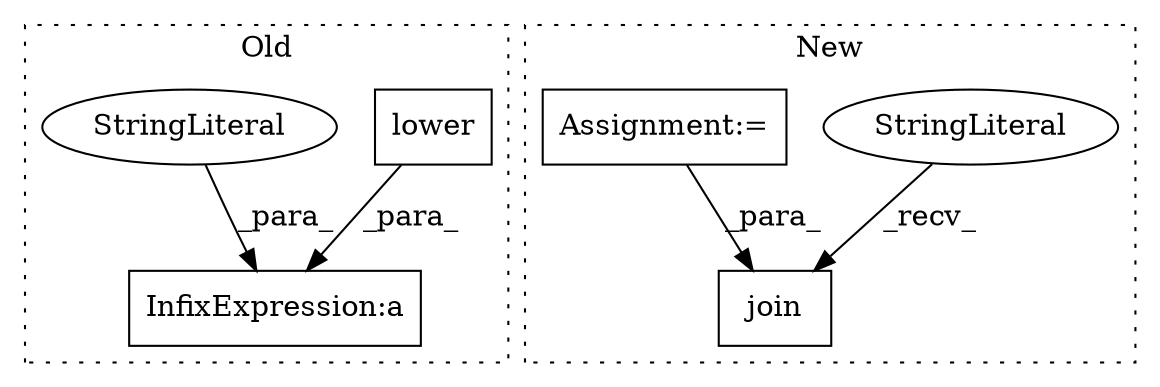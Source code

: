 digraph G {
subgraph cluster0 {
1 [label="lower" a="32" s="278" l="7" shape="box"];
5 [label="InfixExpression:a" a="27" s="1382" l="3" shape="box"];
6 [label="StringLiteral" a="45" s="1385" l="11" shape="ellipse"];
label = "Old";
style="dotted";
}
subgraph cluster1 {
2 [label="join" a="32" s="1678,1686" l="5,1" shape="box"];
3 [label="StringLiteral" a="45" s="1673" l="4" shape="ellipse"];
4 [label="Assignment:=" a="7" s="202" l="1" shape="box"];
label = "New";
style="dotted";
}
1 -> 5 [label="_para_"];
3 -> 2 [label="_recv_"];
4 -> 2 [label="_para_"];
6 -> 5 [label="_para_"];
}